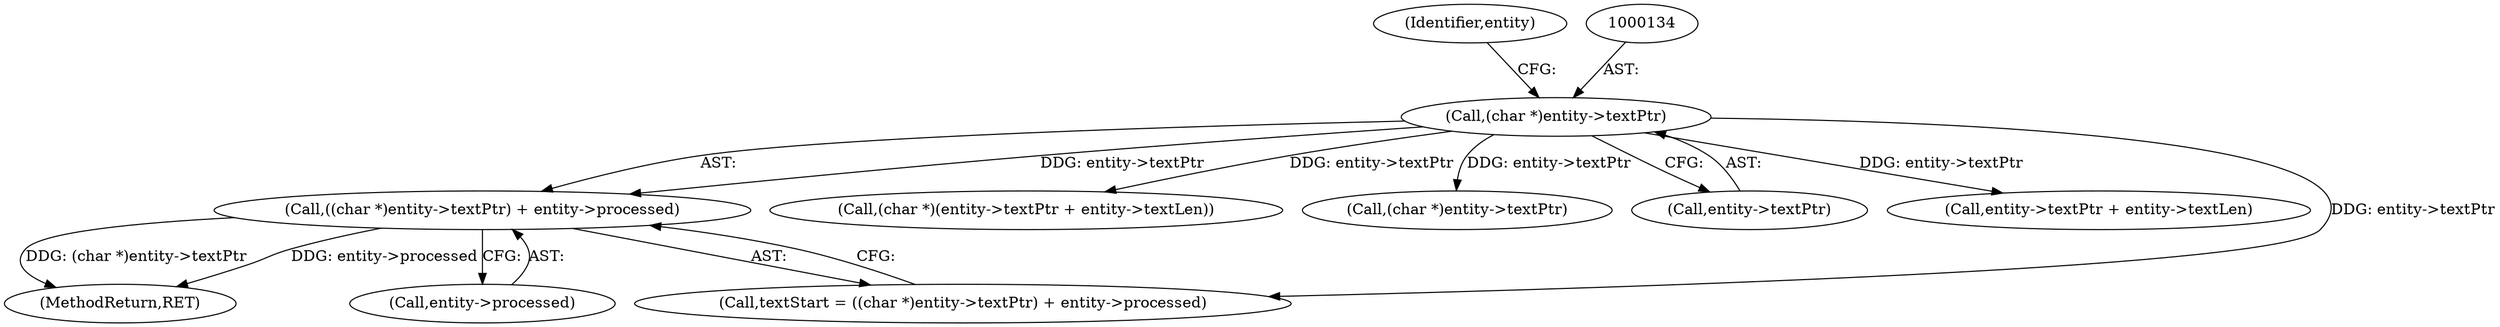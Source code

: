digraph "0_libexpat_c20b758c332d9a13afbbb276d30db1d183a85d43_1@pointer" {
"1000132" [label="(Call,((char *)entity->textPtr) + entity->processed)"];
"1000133" [label="(Call,(char *)entity->textPtr)"];
"1000143" [label="(Call,(char *)(entity->textPtr + entity->textLen))"];
"1000229" [label="(Call,(char *)entity->textPtr)"];
"1000139" [label="(Identifier,entity)"];
"1000133" [label="(Call,(char *)entity->textPtr)"];
"1000332" [label="(MethodReturn,RET)"];
"1000138" [label="(Call,entity->processed)"];
"1000135" [label="(Call,entity->textPtr)"];
"1000145" [label="(Call,entity->textPtr + entity->textLen)"];
"1000132" [label="(Call,((char *)entity->textPtr) + entity->processed)"];
"1000130" [label="(Call,textStart = ((char *)entity->textPtr) + entity->processed)"];
"1000132" -> "1000130"  [label="AST: "];
"1000132" -> "1000138"  [label="CFG: "];
"1000133" -> "1000132"  [label="AST: "];
"1000138" -> "1000132"  [label="AST: "];
"1000130" -> "1000132"  [label="CFG: "];
"1000132" -> "1000332"  [label="DDG: (char *)entity->textPtr"];
"1000132" -> "1000332"  [label="DDG: entity->processed"];
"1000133" -> "1000132"  [label="DDG: entity->textPtr"];
"1000133" -> "1000135"  [label="CFG: "];
"1000134" -> "1000133"  [label="AST: "];
"1000135" -> "1000133"  [label="AST: "];
"1000139" -> "1000133"  [label="CFG: "];
"1000133" -> "1000130"  [label="DDG: entity->textPtr"];
"1000133" -> "1000143"  [label="DDG: entity->textPtr"];
"1000133" -> "1000145"  [label="DDG: entity->textPtr"];
"1000133" -> "1000229"  [label="DDG: entity->textPtr"];
}
